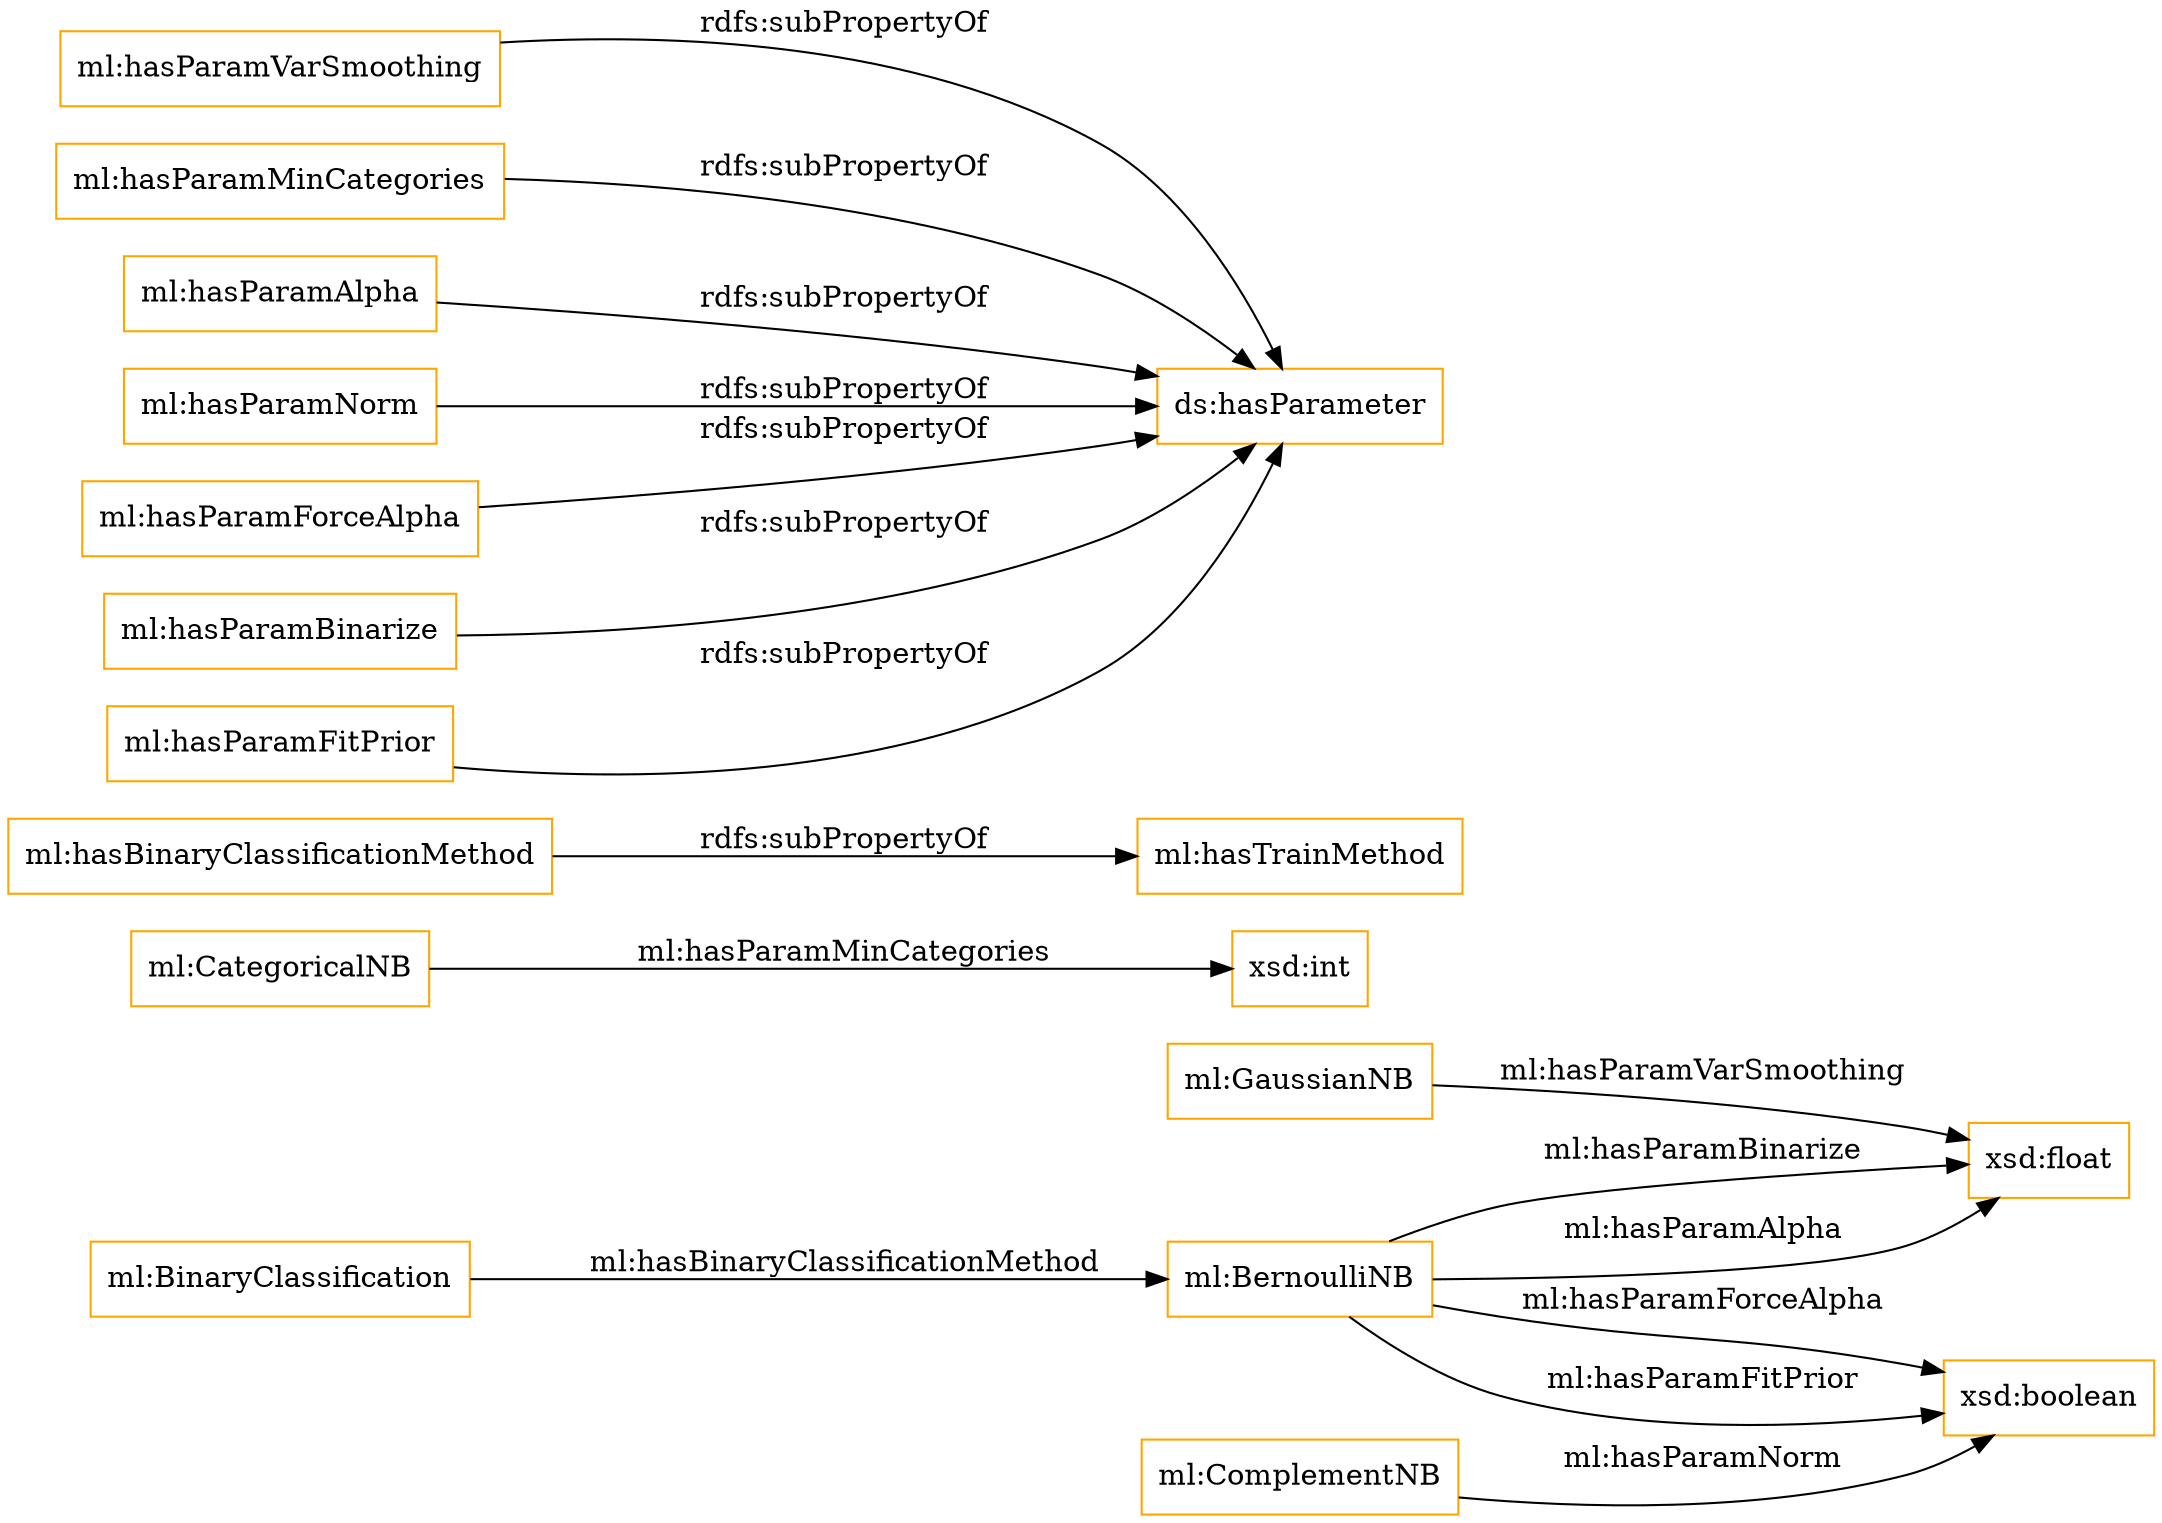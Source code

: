digraph ar2dtool_diagram { 
rankdir=LR;
size="1501"
node [shape = rectangle, color="orange"]; "ml:BinaryClassification" "ml:BernoulliNB" "ml:CategoricalNB" "ml:GaussianNB" "ml:ComplementNB" ; /*classes style*/
	"ml:hasBinaryClassificationMethod" -> "ml:hasTrainMethod" [ label = "rdfs:subPropertyOf" ];
	"ml:hasParamVarSmoothing" -> "ds:hasParameter" [ label = "rdfs:subPropertyOf" ];
	"ml:hasParamMinCategories" -> "ds:hasParameter" [ label = "rdfs:subPropertyOf" ];
	"ml:hasParamAlpha" -> "ds:hasParameter" [ label = "rdfs:subPropertyOf" ];
	"ml:hasParamNorm" -> "ds:hasParameter" [ label = "rdfs:subPropertyOf" ];
	"ml:hasParamForceAlpha" -> "ds:hasParameter" [ label = "rdfs:subPropertyOf" ];
	"ml:hasParamBinarize" -> "ds:hasParameter" [ label = "rdfs:subPropertyOf" ];
	"ml:hasParamFitPrior" -> "ds:hasParameter" [ label = "rdfs:subPropertyOf" ];
	"ml:BinaryClassification" -> "ml:BernoulliNB" [ label = "ml:hasBinaryClassificationMethod" ];
	"ml:ComplementNB" -> "xsd:boolean" [ label = "ml:hasParamNorm" ];
	"ml:CategoricalNB" -> "xsd:int" [ label = "ml:hasParamMinCategories" ];
	"ml:BernoulliNB" -> "xsd:float" [ label = "ml:hasParamBinarize" ];
	"ml:BernoulliNB" -> "xsd:boolean" [ label = "ml:hasParamFitPrior" ];
	"ml:BernoulliNB" -> "xsd:float" [ label = "ml:hasParamAlpha" ];
	"ml:GaussianNB" -> "xsd:float" [ label = "ml:hasParamVarSmoothing" ];
	"ml:BernoulliNB" -> "xsd:boolean" [ label = "ml:hasParamForceAlpha" ];

}
